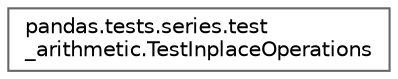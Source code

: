 digraph "Graphical Class Hierarchy"
{
 // LATEX_PDF_SIZE
  bgcolor="transparent";
  edge [fontname=Helvetica,fontsize=10,labelfontname=Helvetica,labelfontsize=10];
  node [fontname=Helvetica,fontsize=10,shape=box,height=0.2,width=0.4];
  rankdir="LR";
  Node0 [id="Node000000",label="pandas.tests.series.test\l_arithmetic.TestInplaceOperations",height=0.2,width=0.4,color="grey40", fillcolor="white", style="filled",URL="$d0/dfa/classpandas_1_1tests_1_1series_1_1test__arithmetic_1_1TestInplaceOperations.html",tooltip=" "];
}
